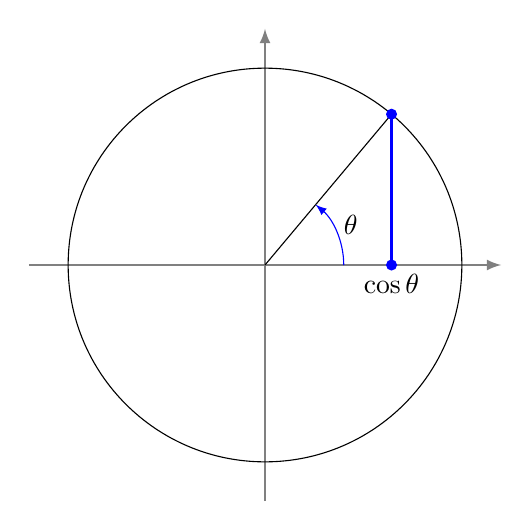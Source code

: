 \begin{tikzpicture}
  %    \draw[lightgray] (-2,-2) grid (4,3);

       \draw[->,>=latex,thick,gray] (-3,0)--(3,0);
       \draw[->,>=latex,thick,gray] (0,-3)--(0,3);

       \draw (0,0) circle (2.5);
       \draw (0,0)--(50:2.5);
       \draw[thick, blue] ({2.5*cos(50)},0)--(50:2.5);

       \draw[->,>=latex,blue] (0:1) arc (0:50:1);


       \fill[blue] (50:2.5) circle (2pt);
       \fill[blue] ({2.5*cos(50)},0) circle (2pt);

       \node at (25:1.2){$\theta$}; 
       \node[below] at  ({2.5*cos(50)},0){$\cos\theta$}; 
\end{tikzpicture}
